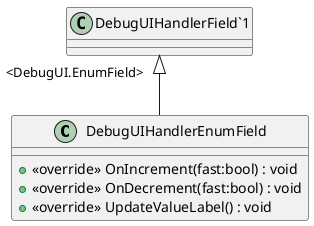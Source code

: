 @startuml
class DebugUIHandlerEnumField {
    + <<override>> OnIncrement(fast:bool) : void
    + <<override>> OnDecrement(fast:bool) : void
    + <<override>> UpdateValueLabel() : void
}
"DebugUIHandlerField`1" "<DebugUI.EnumField>" <|-- DebugUIHandlerEnumField
@enduml
